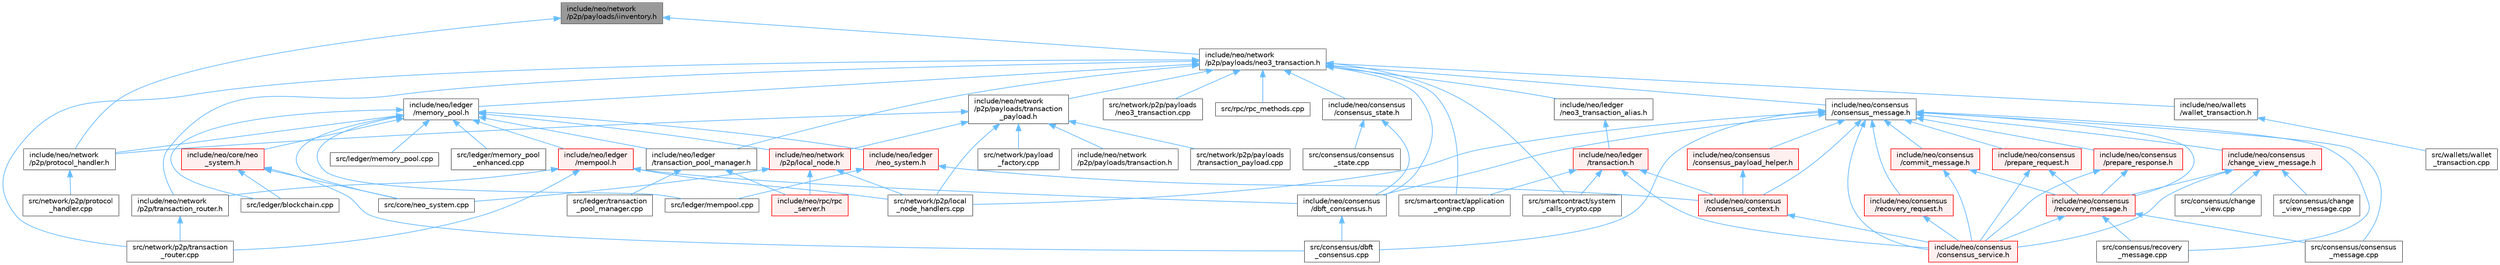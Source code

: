 digraph "include/neo/network/p2p/payloads/iinventory.h"
{
 // LATEX_PDF_SIZE
  bgcolor="transparent";
  edge [fontname=Helvetica,fontsize=10,labelfontname=Helvetica,labelfontsize=10];
  node [fontname=Helvetica,fontsize=10,shape=box,height=0.2,width=0.4];
  Node1 [id="Node000001",label="include/neo/network\l/p2p/payloads/iinventory.h",height=0.2,width=0.4,color="gray40", fillcolor="grey60", style="filled", fontcolor="black",tooltip=" "];
  Node1 -> Node2 [id="edge1_Node000001_Node000002",dir="back",color="steelblue1",style="solid",tooltip=" "];
  Node2 [id="Node000002",label="include/neo/network\l/p2p/payloads/neo3_transaction.h",height=0.2,width=0.4,color="grey40", fillcolor="white", style="filled",URL="$neo3__transaction_8h.html",tooltip=" "];
  Node2 -> Node3 [id="edge2_Node000002_Node000003",dir="back",color="steelblue1",style="solid",tooltip=" "];
  Node3 [id="Node000003",label="include/neo/consensus\l/consensus_message.h",height=0.2,width=0.4,color="grey40", fillcolor="white", style="filled",URL="$consensus__message_8h.html",tooltip=" "];
  Node3 -> Node4 [id="edge3_Node000003_Node000004",dir="back",color="steelblue1",style="solid",tooltip=" "];
  Node4 [id="Node000004",label="include/neo/consensus\l/change_view_message.h",height=0.2,width=0.4,color="red", fillcolor="#FFF0F0", style="filled",URL="$change__view__message_8h.html",tooltip=" "];
  Node4 -> Node5 [id="edge4_Node000004_Node000005",dir="back",color="steelblue1",style="solid",tooltip=" "];
  Node5 [id="Node000005",label="include/neo/consensus\l/consensus_service.h",height=0.2,width=0.4,color="red", fillcolor="#FFF0F0", style="filled",URL="$consensus__service_8h.html",tooltip=" "];
  Node4 -> Node19 [id="edge5_Node000004_Node000019",dir="back",color="steelblue1",style="solid",tooltip=" "];
  Node19 [id="Node000019",label="include/neo/consensus\l/recovery_message.h",height=0.2,width=0.4,color="red", fillcolor="#FFF0F0", style="filled",URL="$recovery__message_8h.html",tooltip=" "];
  Node19 -> Node5 [id="edge6_Node000019_Node000005",dir="back",color="steelblue1",style="solid",tooltip=" "];
  Node19 -> Node21 [id="edge7_Node000019_Node000021",dir="back",color="steelblue1",style="solid",tooltip=" "];
  Node21 [id="Node000021",label="src/consensus/consensus\l_message.cpp",height=0.2,width=0.4,color="grey40", fillcolor="white", style="filled",URL="$consensus__message_8cpp.html",tooltip=" "];
  Node19 -> Node22 [id="edge8_Node000019_Node000022",dir="back",color="steelblue1",style="solid",tooltip=" "];
  Node22 [id="Node000022",label="src/consensus/recovery\l_message.cpp",height=0.2,width=0.4,color="grey40", fillcolor="white", style="filled",URL="$recovery__message_8cpp.html",tooltip=" "];
  Node4 -> Node24 [id="edge9_Node000004_Node000024",dir="back",color="steelblue1",style="solid",tooltip=" "];
  Node24 [id="Node000024",label="src/consensus/change\l_view.cpp",height=0.2,width=0.4,color="grey40", fillcolor="white", style="filled",URL="$change__view_8cpp.html",tooltip=" "];
  Node4 -> Node25 [id="edge10_Node000004_Node000025",dir="back",color="steelblue1",style="solid",tooltip=" "];
  Node25 [id="Node000025",label="src/consensus/change\l_view_message.cpp",height=0.2,width=0.4,color="grey40", fillcolor="white", style="filled",URL="$change__view__message_8cpp.html",tooltip=" "];
  Node3 -> Node26 [id="edge11_Node000003_Node000026",dir="back",color="steelblue1",style="solid",tooltip=" "];
  Node26 [id="Node000026",label="include/neo/consensus\l/commit_message.h",height=0.2,width=0.4,color="red", fillcolor="#FFF0F0", style="filled",URL="$commit__message_8h.html",tooltip=" "];
  Node26 -> Node5 [id="edge12_Node000026_Node000005",dir="back",color="steelblue1",style="solid",tooltip=" "];
  Node26 -> Node19 [id="edge13_Node000026_Node000019",dir="back",color="steelblue1",style="solid",tooltip=" "];
  Node3 -> Node29 [id="edge14_Node000003_Node000029",dir="back",color="steelblue1",style="solid",tooltip=" "];
  Node29 [id="Node000029",label="include/neo/consensus\l/consensus_context.h",height=0.2,width=0.4,color="red", fillcolor="#FFF0F0", style="filled",URL="$consensus__context_8h.html",tooltip=" "];
  Node29 -> Node5 [id="edge15_Node000029_Node000005",dir="back",color="steelblue1",style="solid",tooltip=" "];
  Node3 -> Node30 [id="edge16_Node000003_Node000030",dir="back",color="steelblue1",style="solid",tooltip=" "];
  Node30 [id="Node000030",label="include/neo/consensus\l/consensus_payload_helper.h",height=0.2,width=0.4,color="red", fillcolor="#FFF0F0", style="filled",URL="$consensus__payload__helper_8h.html",tooltip=" "];
  Node30 -> Node29 [id="edge17_Node000030_Node000029",dir="back",color="steelblue1",style="solid",tooltip=" "];
  Node3 -> Node5 [id="edge18_Node000003_Node000005",dir="back",color="steelblue1",style="solid",tooltip=" "];
  Node3 -> Node32 [id="edge19_Node000003_Node000032",dir="back",color="steelblue1",style="solid",tooltip=" "];
  Node32 [id="Node000032",label="include/neo/consensus\l/dbft_consensus.h",height=0.2,width=0.4,color="grey40", fillcolor="white", style="filled",URL="$dbft__consensus_8h.html",tooltip=" "];
  Node32 -> Node33 [id="edge20_Node000032_Node000033",dir="back",color="steelblue1",style="solid",tooltip=" "];
  Node33 [id="Node000033",label="src/consensus/dbft\l_consensus.cpp",height=0.2,width=0.4,color="grey40", fillcolor="white", style="filled",URL="$dbft__consensus_8cpp.html",tooltip=" "];
  Node3 -> Node34 [id="edge21_Node000003_Node000034",dir="back",color="steelblue1",style="solid",tooltip=" "];
  Node34 [id="Node000034",label="include/neo/consensus\l/prepare_request.h",height=0.2,width=0.4,color="red", fillcolor="#FFF0F0", style="filled",URL="$prepare__request_8h.html",tooltip=" "];
  Node34 -> Node5 [id="edge22_Node000034_Node000005",dir="back",color="steelblue1",style="solid",tooltip=" "];
  Node34 -> Node19 [id="edge23_Node000034_Node000019",dir="back",color="steelblue1",style="solid",tooltip=" "];
  Node3 -> Node36 [id="edge24_Node000003_Node000036",dir="back",color="steelblue1",style="solid",tooltip=" "];
  Node36 [id="Node000036",label="include/neo/consensus\l/prepare_response.h",height=0.2,width=0.4,color="red", fillcolor="#FFF0F0", style="filled",URL="$prepare__response_8h.html",tooltip=" "];
  Node36 -> Node5 [id="edge25_Node000036_Node000005",dir="back",color="steelblue1",style="solid",tooltip=" "];
  Node36 -> Node19 [id="edge26_Node000036_Node000019",dir="back",color="steelblue1",style="solid",tooltip=" "];
  Node3 -> Node19 [id="edge27_Node000003_Node000019",dir="back",color="steelblue1",style="solid",tooltip=" "];
  Node3 -> Node38 [id="edge28_Node000003_Node000038",dir="back",color="steelblue1",style="solid",tooltip=" "];
  Node38 [id="Node000038",label="include/neo/consensus\l/recovery_request.h",height=0.2,width=0.4,color="red", fillcolor="#FFF0F0", style="filled",URL="$recovery__request_8h.html",tooltip=" "];
  Node38 -> Node5 [id="edge29_Node000038_Node000005",dir="back",color="steelblue1",style="solid",tooltip=" "];
  Node3 -> Node21 [id="edge30_Node000003_Node000021",dir="back",color="steelblue1",style="solid",tooltip=" "];
  Node3 -> Node33 [id="edge31_Node000003_Node000033",dir="back",color="steelblue1",style="solid",tooltip=" "];
  Node3 -> Node22 [id="edge32_Node000003_Node000022",dir="back",color="steelblue1",style="solid",tooltip=" "];
  Node3 -> Node40 [id="edge33_Node000003_Node000040",dir="back",color="steelblue1",style="solid",tooltip=" "];
  Node40 [id="Node000040",label="src/network/p2p/local\l_node_handlers.cpp",height=0.2,width=0.4,color="grey40", fillcolor="white", style="filled",URL="$local__node__handlers_8cpp.html",tooltip=" "];
  Node2 -> Node41 [id="edge34_Node000002_Node000041",dir="back",color="steelblue1",style="solid",tooltip=" "];
  Node41 [id="Node000041",label="include/neo/consensus\l/consensus_state.h",height=0.2,width=0.4,color="grey40", fillcolor="white", style="filled",URL="$consensus__state_8h.html",tooltip=" "];
  Node41 -> Node32 [id="edge35_Node000041_Node000032",dir="back",color="steelblue1",style="solid",tooltip=" "];
  Node41 -> Node42 [id="edge36_Node000041_Node000042",dir="back",color="steelblue1",style="solid",tooltip=" "];
  Node42 [id="Node000042",label="src/consensus/consensus\l_state.cpp",height=0.2,width=0.4,color="grey40", fillcolor="white", style="filled",URL="$consensus__state_8cpp.html",tooltip=" "];
  Node2 -> Node32 [id="edge37_Node000002_Node000032",dir="back",color="steelblue1",style="solid",tooltip=" "];
  Node2 -> Node43 [id="edge38_Node000002_Node000043",dir="back",color="steelblue1",style="solid",tooltip=" "];
  Node43 [id="Node000043",label="include/neo/ledger\l/memory_pool.h",height=0.2,width=0.4,color="grey40", fillcolor="white", style="filled",URL="$ledger_2memory__pool_8h.html",tooltip=" "];
  Node43 -> Node44 [id="edge39_Node000043_Node000044",dir="back",color="steelblue1",style="solid",tooltip=" "];
  Node44 [id="Node000044",label="include/neo/core/neo\l_system.h",height=0.2,width=0.4,color="red", fillcolor="#FFF0F0", style="filled",URL="$core_2neo__system_8h.html",tooltip=" "];
  Node44 -> Node33 [id="edge40_Node000044_Node000033",dir="back",color="steelblue1",style="solid",tooltip=" "];
  Node44 -> Node47 [id="edge41_Node000044_Node000047",dir="back",color="steelblue1",style="solid",tooltip=" "];
  Node47 [id="Node000047",label="src/core/neo_system.cpp",height=0.2,width=0.4,color="grey40", fillcolor="white", style="filled",URL="$core_2neo__system_8cpp.html",tooltip=" "];
  Node44 -> Node48 [id="edge42_Node000044_Node000048",dir="back",color="steelblue1",style="solid",tooltip=" "];
  Node48 [id="Node000048",label="src/ledger/blockchain.cpp",height=0.2,width=0.4,color="grey40", fillcolor="white", style="filled",URL="$blockchain_8cpp.html",tooltip=" "];
  Node43 -> Node53 [id="edge43_Node000043_Node000053",dir="back",color="steelblue1",style="solid",tooltip=" "];
  Node53 [id="Node000053",label="include/neo/ledger\l/mempool.h",height=0.2,width=0.4,color="red", fillcolor="#FFF0F0", style="filled",URL="$mempool_8h.html",tooltip=" "];
  Node53 -> Node32 [id="edge44_Node000053_Node000032",dir="back",color="steelblue1",style="solid",tooltip=" "];
  Node53 -> Node56 [id="edge45_Node000053_Node000056",dir="back",color="steelblue1",style="solid",tooltip=" "];
  Node56 [id="Node000056",label="include/neo/network\l/p2p/transaction_router.h",height=0.2,width=0.4,color="grey40", fillcolor="white", style="filled",URL="$transaction__router_8h.html",tooltip=" "];
  Node56 -> Node57 [id="edge46_Node000056_Node000057",dir="back",color="steelblue1",style="solid",tooltip=" "];
  Node57 [id="Node000057",label="src/network/p2p/transaction\l_router.cpp",height=0.2,width=0.4,color="grey40", fillcolor="white", style="filled",URL="$transaction__router_8cpp.html",tooltip=" "];
  Node53 -> Node40 [id="edge47_Node000053_Node000040",dir="back",color="steelblue1",style="solid",tooltip=" "];
  Node53 -> Node57 [id="edge48_Node000053_Node000057",dir="back",color="steelblue1",style="solid",tooltip=" "];
  Node43 -> Node109 [id="edge49_Node000043_Node000109",dir="back",color="steelblue1",style="solid",tooltip=" "];
  Node109 [id="Node000109",label="include/neo/ledger\l/neo_system.h",height=0.2,width=0.4,color="red", fillcolor="#FFF0F0", style="filled",URL="$ledger_2neo__system_8h.html",tooltip=" "];
  Node109 -> Node29 [id="edge50_Node000109_Node000029",dir="back",color="steelblue1",style="solid",tooltip=" "];
  Node109 -> Node112 [id="edge51_Node000109_Node000112",dir="back",color="steelblue1",style="solid",tooltip=" "];
  Node112 [id="Node000112",label="src/ledger/mempool.cpp",height=0.2,width=0.4,color="grey40", fillcolor="white", style="filled",URL="$mempool_8cpp.html",tooltip=" "];
  Node43 -> Node113 [id="edge52_Node000043_Node000113",dir="back",color="steelblue1",style="solid",tooltip=" "];
  Node113 [id="Node000113",label="include/neo/ledger\l/transaction_pool_manager.h",height=0.2,width=0.4,color="grey40", fillcolor="white", style="filled",URL="$transaction__pool__manager_8h.html",tooltip=" "];
  Node113 -> Node114 [id="edge53_Node000113_Node000114",dir="back",color="steelblue1",style="solid",tooltip=" "];
  Node114 [id="Node000114",label="include/neo/rpc/rpc\l_server.h",height=0.2,width=0.4,color="red", fillcolor="#FFF0F0", style="filled",URL="$rpc__server_8h.html",tooltip=" "];
  Node113 -> Node118 [id="edge54_Node000113_Node000118",dir="back",color="steelblue1",style="solid",tooltip=" "];
  Node118 [id="Node000118",label="src/ledger/transaction\l_pool_manager.cpp",height=0.2,width=0.4,color="grey40", fillcolor="white", style="filled",URL="$transaction__pool__manager_8cpp.html",tooltip=" "];
  Node43 -> Node119 [id="edge55_Node000043_Node000119",dir="back",color="steelblue1",style="solid",tooltip=" "];
  Node119 [id="Node000119",label="include/neo/network\l/p2p/local_node.h",height=0.2,width=0.4,color="red", fillcolor="#FFF0F0", style="filled",URL="$local__node_8h.html",tooltip=" "];
  Node119 -> Node114 [id="edge56_Node000119_Node000114",dir="back",color="steelblue1",style="solid",tooltip=" "];
  Node119 -> Node47 [id="edge57_Node000119_Node000047",dir="back",color="steelblue1",style="solid",tooltip=" "];
  Node119 -> Node40 [id="edge58_Node000119_Node000040",dir="back",color="steelblue1",style="solid",tooltip=" "];
  Node43 -> Node127 [id="edge59_Node000043_Node000127",dir="back",color="steelblue1",style="solid",tooltip=" "];
  Node127 [id="Node000127",label="include/neo/network\l/p2p/protocol_handler.h",height=0.2,width=0.4,color="grey40", fillcolor="white", style="filled",URL="$protocol__handler_8h.html",tooltip=" "];
  Node127 -> Node128 [id="edge60_Node000127_Node000128",dir="back",color="steelblue1",style="solid",tooltip=" "];
  Node128 [id="Node000128",label="src/network/p2p/protocol\l_handler.cpp",height=0.2,width=0.4,color="grey40", fillcolor="white", style="filled",URL="$protocol__handler_8cpp.html",tooltip=" "];
  Node43 -> Node47 [id="edge61_Node000043_Node000047",dir="back",color="steelblue1",style="solid",tooltip=" "];
  Node43 -> Node48 [id="edge62_Node000043_Node000048",dir="back",color="steelblue1",style="solid",tooltip=" "];
  Node43 -> Node129 [id="edge63_Node000043_Node000129",dir="back",color="steelblue1",style="solid",tooltip=" "];
  Node129 [id="Node000129",label="src/ledger/memory_pool.cpp",height=0.2,width=0.4,color="grey40", fillcolor="white", style="filled",URL="$ledger_2memory__pool_8cpp.html",tooltip=" "];
  Node43 -> Node130 [id="edge64_Node000043_Node000130",dir="back",color="steelblue1",style="solid",tooltip=" "];
  Node130 [id="Node000130",label="src/ledger/memory_pool\l_enhanced.cpp",height=0.2,width=0.4,color="grey40", fillcolor="white", style="filled",URL="$memory__pool__enhanced_8cpp.html",tooltip=" "];
  Node43 -> Node112 [id="edge65_Node000043_Node000112",dir="back",color="steelblue1",style="solid",tooltip=" "];
  Node2 -> Node131 [id="edge66_Node000002_Node000131",dir="back",color="steelblue1",style="solid",tooltip=" "];
  Node131 [id="Node000131",label="include/neo/ledger\l/neo3_transaction_alias.h",height=0.2,width=0.4,color="grey40", fillcolor="white", style="filled",URL="$neo3__transaction__alias_8h.html",tooltip=" "];
  Node131 -> Node132 [id="edge67_Node000131_Node000132",dir="back",color="steelblue1",style="solid",tooltip=" "];
  Node132 [id="Node000132",label="include/neo/ledger\l/transaction.h",height=0.2,width=0.4,color="red", fillcolor="#FFF0F0", style="filled",URL="$ledger_2transaction_8h.html",tooltip=" "];
  Node132 -> Node29 [id="edge68_Node000132_Node000029",dir="back",color="steelblue1",style="solid",tooltip=" "];
  Node132 -> Node5 [id="edge69_Node000132_Node000005",dir="back",color="steelblue1",style="solid",tooltip=" "];
  Node132 -> Node165 [id="edge70_Node000132_Node000165",dir="back",color="steelblue1",style="solid",tooltip=" "];
  Node165 [id="Node000165",label="src/smartcontract/application\l_engine.cpp",height=0.2,width=0.4,color="grey40", fillcolor="white", style="filled",URL="$application__engine_8cpp.html",tooltip=" "];
  Node132 -> Node158 [id="edge71_Node000132_Node000158",dir="back",color="steelblue1",style="solid",tooltip=" "];
  Node158 [id="Node000158",label="src/smartcontract/system\l_calls_crypto.cpp",height=0.2,width=0.4,color="grey40", fillcolor="white", style="filled",URL="$system__calls__crypto_8cpp.html",tooltip=" "];
  Node2 -> Node113 [id="edge72_Node000002_Node000113",dir="back",color="steelblue1",style="solid",tooltip=" "];
  Node2 -> Node214 [id="edge73_Node000002_Node000214",dir="back",color="steelblue1",style="solid",tooltip=" "];
  Node214 [id="Node000214",label="include/neo/network\l/p2p/payloads/transaction\l_payload.h",height=0.2,width=0.4,color="grey40", fillcolor="white", style="filled",URL="$transaction__payload_8h.html",tooltip=" "];
  Node214 -> Node119 [id="edge74_Node000214_Node000119",dir="back",color="steelblue1",style="solid",tooltip=" "];
  Node214 -> Node215 [id="edge75_Node000214_Node000215",dir="back",color="steelblue1",style="solid",tooltip=" "];
  Node215 [id="Node000215",label="include/neo/network\l/p2p/payloads/transaction.h",height=0.2,width=0.4,color="grey40", fillcolor="white", style="filled",URL="$network_2p2p_2payloads_2transaction_8h.html",tooltip=" "];
  Node214 -> Node127 [id="edge76_Node000214_Node000127",dir="back",color="steelblue1",style="solid",tooltip=" "];
  Node214 -> Node40 [id="edge77_Node000214_Node000040",dir="back",color="steelblue1",style="solid",tooltip=" "];
  Node214 -> Node216 [id="edge78_Node000214_Node000216",dir="back",color="steelblue1",style="solid",tooltip=" "];
  Node216 [id="Node000216",label="src/network/p2p/payloads\l/transaction_payload.cpp",height=0.2,width=0.4,color="grey40", fillcolor="white", style="filled",URL="$transaction__payload_8cpp.html",tooltip=" "];
  Node214 -> Node150 [id="edge79_Node000214_Node000150",dir="back",color="steelblue1",style="solid",tooltip=" "];
  Node150 [id="Node000150",label="src/network/payload\l_factory.cpp",height=0.2,width=0.4,color="grey40", fillcolor="white", style="filled",URL="$payload__factory_8cpp.html",tooltip=" "];
  Node2 -> Node56 [id="edge80_Node000002_Node000056",dir="back",color="steelblue1",style="solid",tooltip=" "];
  Node2 -> Node217 [id="edge81_Node000002_Node000217",dir="back",color="steelblue1",style="solid",tooltip=" "];
  Node217 [id="Node000217",label="include/neo/wallets\l/wallet_transaction.h",height=0.2,width=0.4,color="grey40", fillcolor="white", style="filled",URL="$wallet__transaction_8h.html",tooltip=" "];
  Node217 -> Node218 [id="edge82_Node000217_Node000218",dir="back",color="steelblue1",style="solid",tooltip=" "];
  Node218 [id="Node000218",label="src/wallets/wallet\l_transaction.cpp",height=0.2,width=0.4,color="grey40", fillcolor="white", style="filled",URL="$wallet__transaction_8cpp.html",tooltip=" "];
  Node2 -> Node219 [id="edge83_Node000002_Node000219",dir="back",color="steelblue1",style="solid",tooltip=" "];
  Node219 [id="Node000219",label="src/network/p2p/payloads\l/neo3_transaction.cpp",height=0.2,width=0.4,color="grey40", fillcolor="white", style="filled",URL="$neo3__transaction_8cpp.html",tooltip=" "];
  Node2 -> Node57 [id="edge84_Node000002_Node000057",dir="back",color="steelblue1",style="solid",tooltip=" "];
  Node2 -> Node100 [id="edge85_Node000002_Node000100",dir="back",color="steelblue1",style="solid",tooltip=" "];
  Node100 [id="Node000100",label="src/rpc/rpc_methods.cpp",height=0.2,width=0.4,color="grey40", fillcolor="white", style="filled",URL="$rpc__methods_8cpp.html",tooltip=" "];
  Node2 -> Node165 [id="edge86_Node000002_Node000165",dir="back",color="steelblue1",style="solid",tooltip=" "];
  Node2 -> Node158 [id="edge87_Node000002_Node000158",dir="back",color="steelblue1",style="solid",tooltip=" "];
  Node1 -> Node127 [id="edge88_Node000001_Node000127",dir="back",color="steelblue1",style="solid",tooltip=" "];
}
